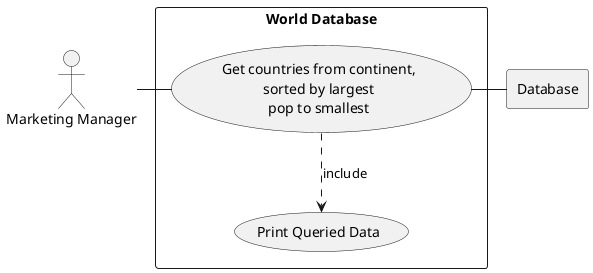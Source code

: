 @startuml
'https://plantuml.com/use-case-diagram

actor Marketing as "Marketing Manager"

rectangle Database

rectangle "World Database" {

    usecase UC1 as "Get countries from continent,
    sorted by largest
    pop to smallest"

    usecase UCa as "Print Queried Data"
    Marketing - UC1
    UC1 ..> UCa : include
    UC1 - Database
}
@enduml